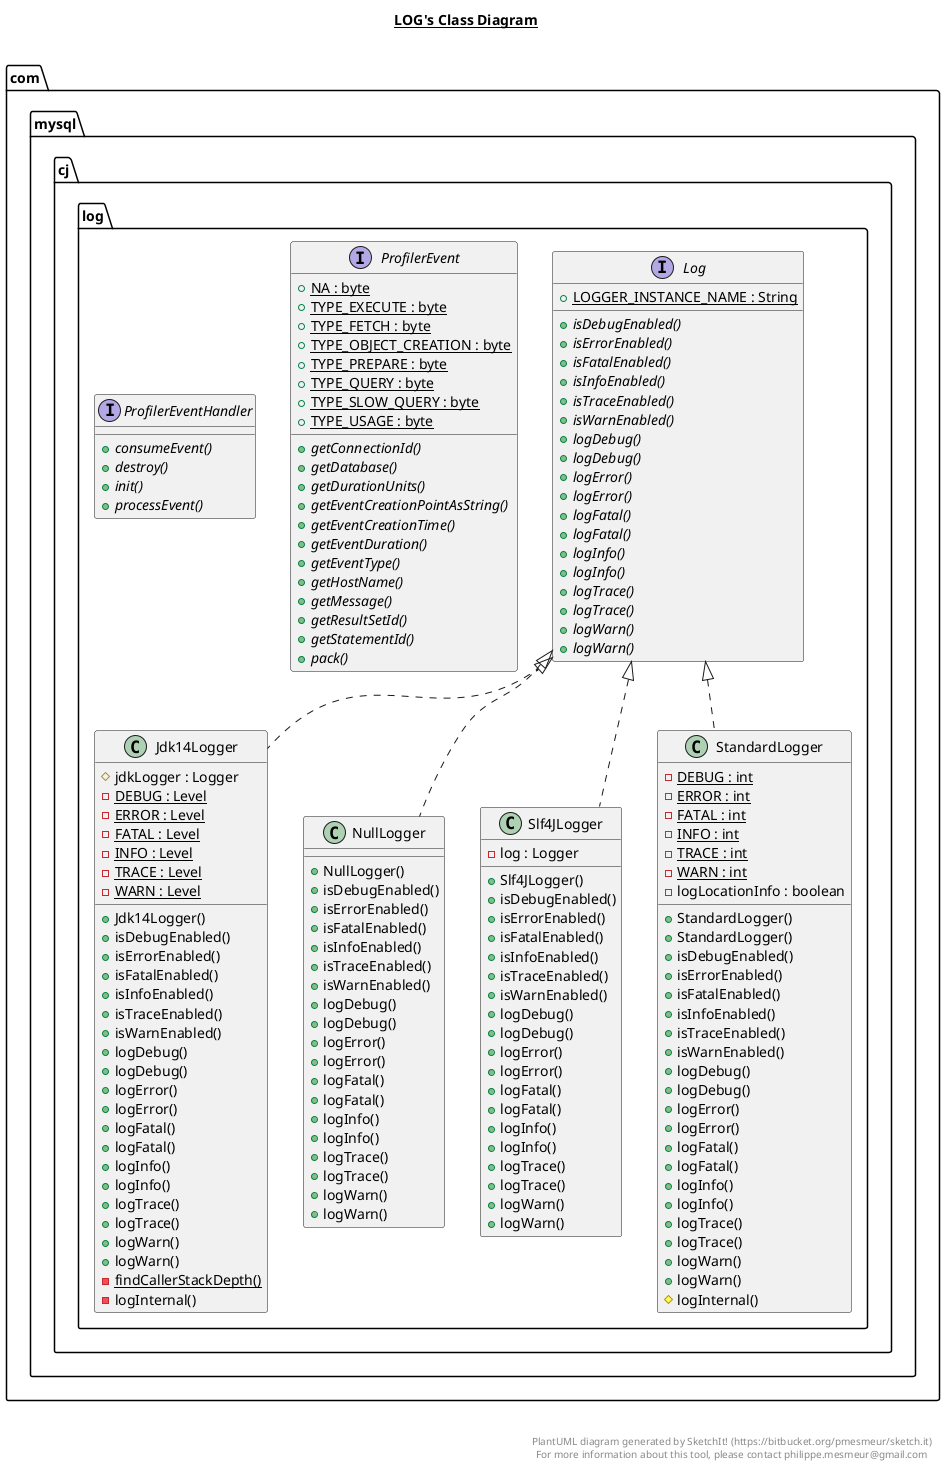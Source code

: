 @startuml

title __LOG's Class Diagram__\n

  namespace com.mysql.cj {
    namespace log {
      class com.mysql.cj.log.Jdk14Logger {
          # jdkLogger : Logger
          {static} - DEBUG : Level
          {static} - ERROR : Level
          {static} - FATAL : Level
          {static} - INFO : Level
          {static} - TRACE : Level
          {static} - WARN : Level
          + Jdk14Logger()
          + isDebugEnabled()
          + isErrorEnabled()
          + isFatalEnabled()
          + isInfoEnabled()
          + isTraceEnabled()
          + isWarnEnabled()
          + logDebug()
          + logDebug()
          + logError()
          + logError()
          + logFatal()
          + logFatal()
          + logInfo()
          + logInfo()
          + logTrace()
          + logTrace()
          + logWarn()
          + logWarn()
          {static} - findCallerStackDepth()
          - logInternal()
      }
    }
  }
  

  namespace com.mysql.cj {
    namespace log {
      interface com.mysql.cj.log.Log {
          {static} + LOGGER_INSTANCE_NAME : String
          {abstract} + isDebugEnabled()
          {abstract} + isErrorEnabled()
          {abstract} + isFatalEnabled()
          {abstract} + isInfoEnabled()
          {abstract} + isTraceEnabled()
          {abstract} + isWarnEnabled()
          {abstract} + logDebug()
          {abstract} + logDebug()
          {abstract} + logError()
          {abstract} + logError()
          {abstract} + logFatal()
          {abstract} + logFatal()
          {abstract} + logInfo()
          {abstract} + logInfo()
          {abstract} + logTrace()
          {abstract} + logTrace()
          {abstract} + logWarn()
          {abstract} + logWarn()
      }
    }
  }
  

  namespace com.mysql.cj {
    namespace log {
      class com.mysql.cj.log.NullLogger {
          + NullLogger()
          + isDebugEnabled()
          + isErrorEnabled()
          + isFatalEnabled()
          + isInfoEnabled()
          + isTraceEnabled()
          + isWarnEnabled()
          + logDebug()
          + logDebug()
          + logError()
          + logError()
          + logFatal()
          + logFatal()
          + logInfo()
          + logInfo()
          + logTrace()
          + logTrace()
          + logWarn()
          + logWarn()
      }
    }
  }
  

  namespace com.mysql.cj {
    namespace log {
      interface com.mysql.cj.log.ProfilerEvent {
          {static} + NA : byte
          {static} + TYPE_EXECUTE : byte
          {static} + TYPE_FETCH : byte
          {static} + TYPE_OBJECT_CREATION : byte
          {static} + TYPE_PREPARE : byte
          {static} + TYPE_QUERY : byte
          {static} + TYPE_SLOW_QUERY : byte
          {static} + TYPE_USAGE : byte
          {abstract} + getConnectionId()
          {abstract} + getDatabase()
          {abstract} + getDurationUnits()
          {abstract} + getEventCreationPointAsString()
          {abstract} + getEventCreationTime()
          {abstract} + getEventDuration()
          {abstract} + getEventType()
          {abstract} + getHostName()
          {abstract} + getMessage()
          {abstract} + getResultSetId()
          {abstract} + getStatementId()
          {abstract} + pack()
      }
    }
  }
  

  namespace com.mysql.cj {
    namespace log {
      interface com.mysql.cj.log.ProfilerEventHandler {
          {abstract} + consumeEvent()
          {abstract} + destroy()
          {abstract} + init()
          {abstract} + processEvent()
      }
    }
  }
  

  namespace com.mysql.cj {
    namespace log {
      class com.mysql.cj.log.Slf4JLogger {
          - log : Logger
          + Slf4JLogger()
          + isDebugEnabled()
          + isErrorEnabled()
          + isFatalEnabled()
          + isInfoEnabled()
          + isTraceEnabled()
          + isWarnEnabled()
          + logDebug()
          + logDebug()
          + logError()
          + logError()
          + logFatal()
          + logFatal()
          + logInfo()
          + logInfo()
          + logTrace()
          + logTrace()
          + logWarn()
          + logWarn()
      }
    }
  }
  

  namespace com.mysql.cj {
    namespace log {
      class com.mysql.cj.log.StandardLogger {
          {static} - DEBUG : int
          {static} - ERROR : int
          {static} - FATAL : int
          {static} - INFO : int
          {static} - TRACE : int
          {static} - WARN : int
          - logLocationInfo : boolean
          + StandardLogger()
          + StandardLogger()
          + isDebugEnabled()
          + isErrorEnabled()
          + isFatalEnabled()
          + isInfoEnabled()
          + isTraceEnabled()
          + isWarnEnabled()
          + logDebug()
          + logDebug()
          + logError()
          + logError()
          + logFatal()
          + logFatal()
          + logInfo()
          + logInfo()
          + logTrace()
          + logTrace()
          + logWarn()
          + logWarn()
          # logInternal()
      }
    }
  }
  

  com.mysql.cj.log.Jdk14Logger .up.|> com.mysql.cj.log.Log
  com.mysql.cj.log.NullLogger .up.|> com.mysql.cj.log.Log
  com.mysql.cj.log.Slf4JLogger .up.|> com.mysql.cj.log.Log
  com.mysql.cj.log.StandardLogger .up.|> com.mysql.cj.log.Log


right footer


PlantUML diagram generated by SketchIt! (https://bitbucket.org/pmesmeur/sketch.it)
For more information about this tool, please contact philippe.mesmeur@gmail.com
endfooter

@enduml

